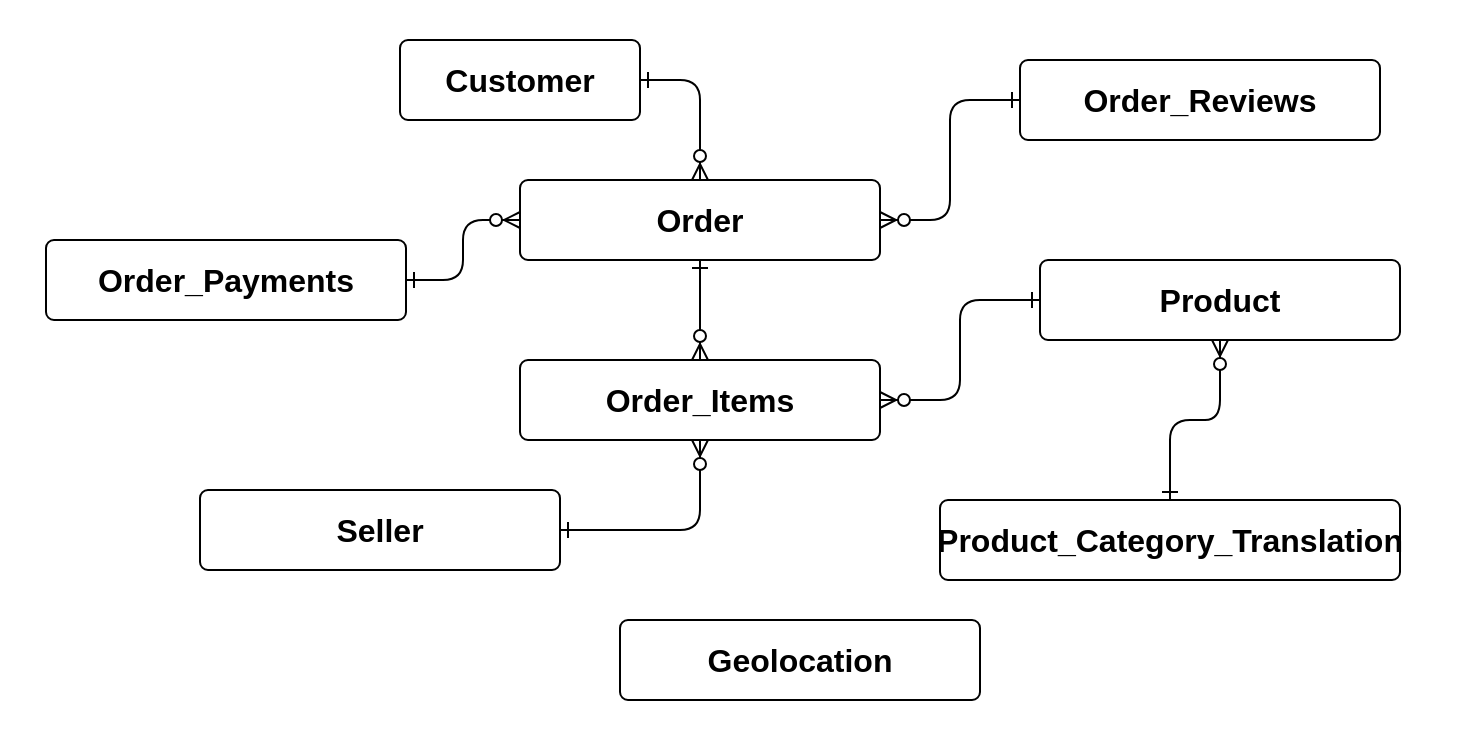 <mxfile version="15.1.0" type="device"><diagram id="R2lEEEUBdFMjLlhIrx00" name="Page-1"><mxGraphModel dx="1422" dy="729" grid="1" gridSize="10" guides="1" tooltips="1" connect="1" arrows="1" fold="1" page="1" pageScale="1" pageWidth="850" pageHeight="1100" math="0" shadow="0" extFonts="Permanent Marker^https://fonts.googleapis.com/css?family=Permanent+Marker"><root><mxCell id="0"/><mxCell id="1" parent="0"/><mxCell id="Y2FGiJBvkUtvbV-sZPS4-1" value="" style="rounded=0;whiteSpace=wrap;html=1;strokeColor=none;" parent="1" vertex="1"><mxGeometry x="60" y="80" width="730" height="370" as="geometry"/></mxCell><mxCell id="3jZWhTN_z5iPmGa9BHs_-29" style="edgeStyle=orthogonalEdgeStyle;rounded=1;orthogonalLoop=1;jettySize=auto;html=1;startArrow=ERone;startFill=0;endArrow=ERzeroToMany;endFill=1;exitX=0.5;exitY=0;exitDx=0;exitDy=0;" parent="1" source="3jZWhTN_z5iPmGa9BHs_-26" target="3jZWhTN_z5iPmGa9BHs_-20" edge="1"><mxGeometry relative="1" as="geometry"/></mxCell><mxCell id="3jZWhTN_z5iPmGa9BHs_-18" value="&lt;b&gt;&lt;span lang=&quot;FR&quot; style=&quot;font-size: 12.0pt ; line-height: 107% ; font-family: &amp;#34;calibri&amp;#34; , sans-serif&quot;&gt;Customer&lt;br&gt;&lt;/span&gt;&lt;/b&gt;" style="rounded=1;arcSize=10;whiteSpace=wrap;html=1;align=center;" parent="1" vertex="1"><mxGeometry x="260" y="100" width="120" height="40" as="geometry"/></mxCell><mxCell id="3jZWhTN_z5iPmGa9BHs_-20" value="&lt;b&gt;&lt;span lang=&quot;FR&quot; style=&quot;font-size: 12.0pt ; line-height: 107% ; font-family: &amp;#34;calibri&amp;#34; , sans-serif&quot;&gt;Product&lt;/span&gt;&lt;/b&gt;" style="rounded=1;arcSize=10;whiteSpace=wrap;html=1;align=center;" parent="1" vertex="1"><mxGeometry x="580" y="210" width="180" height="40" as="geometry"/></mxCell><mxCell id="3jZWhTN_z5iPmGa9BHs_-25" value="&lt;b&gt;&lt;span lang=&quot;FR&quot; style=&quot;font-size: 12.0pt ; line-height: 107% ; font-family: &amp;#34;calibri&amp;#34; , sans-serif&quot;&gt;Seller&lt;/span&gt;&lt;/b&gt;" style="rounded=1;arcSize=10;whiteSpace=wrap;html=1;align=center;" parent="1" vertex="1"><mxGeometry x="160" y="325" width="180" height="40" as="geometry"/></mxCell><mxCell id="3jZWhTN_z5iPmGa9BHs_-26" value="&lt;b&gt;&lt;span lang=&quot;FR&quot; style=&quot;font-size: 12.0pt ; line-height: 107% ; font-family: &amp;#34;calibri&amp;#34; , sans-serif&quot;&gt;Product_Category_Translation&lt;/span&gt;&lt;/b&gt;" style="rounded=1;arcSize=10;whiteSpace=wrap;html=1;align=center;" parent="1" vertex="1"><mxGeometry x="530" y="330" width="230" height="40" as="geometry"/></mxCell><mxCell id="L64bQChpCVJ5LZyvjm6y-1" value="&lt;b&gt;&lt;span lang=&quot;FR&quot; style=&quot;font-size: 12.0pt ; line-height: 107% ; font-family: &amp;#34;calibri&amp;#34; , sans-serif&quot;&gt;Order&lt;/span&gt;&lt;/b&gt;" style="rounded=1;arcSize=10;whiteSpace=wrap;html=1;align=center;" vertex="1" parent="1"><mxGeometry x="320" y="170" width="180" height="40" as="geometry"/></mxCell><mxCell id="L64bQChpCVJ5LZyvjm6y-3" value="&lt;b&gt;&lt;span lang=&quot;FR&quot; style=&quot;font-size: 12.0pt ; line-height: 107% ; font-family: &amp;#34;calibri&amp;#34; , sans-serif&quot;&gt;Order_Items&lt;/span&gt;&lt;/b&gt;" style="rounded=1;arcSize=10;whiteSpace=wrap;html=1;align=center;" vertex="1" parent="1"><mxGeometry x="320" y="260" width="180" height="40" as="geometry"/></mxCell><mxCell id="L64bQChpCVJ5LZyvjm6y-4" style="edgeStyle=orthogonalEdgeStyle;rounded=1;orthogonalLoop=1;jettySize=auto;html=1;startArrow=ERone;startFill=0;endArrow=ERzeroToMany;endFill=1;entryX=1;entryY=0.5;entryDx=0;entryDy=0;exitX=0;exitY=0.5;exitDx=0;exitDy=0;" edge="1" parent="1" source="3jZWhTN_z5iPmGa9BHs_-20" target="L64bQChpCVJ5LZyvjm6y-3"><mxGeometry relative="1" as="geometry"><mxPoint x="503" y="379" as="sourcePoint"/><mxPoint x="373" y="370" as="targetPoint"/></mxGeometry></mxCell><mxCell id="L64bQChpCVJ5LZyvjm6y-5" style="edgeStyle=orthogonalEdgeStyle;rounded=1;orthogonalLoop=1;jettySize=auto;html=1;startArrow=ERone;startFill=0;endArrow=ERzeroToMany;endFill=1;exitX=0.5;exitY=1;exitDx=0;exitDy=0;entryX=0.5;entryY=0;entryDx=0;entryDy=0;" edge="1" parent="1" source="L64bQChpCVJ5LZyvjm6y-1" target="L64bQChpCVJ5LZyvjm6y-3"><mxGeometry relative="1" as="geometry"><mxPoint x="287.06" y="299" as="sourcePoint"/><mxPoint x="283" y="390" as="targetPoint"/></mxGeometry></mxCell><mxCell id="L64bQChpCVJ5LZyvjm6y-7" style="edgeStyle=orthogonalEdgeStyle;rounded=1;orthogonalLoop=1;jettySize=auto;html=1;startArrow=ERone;startFill=0;endArrow=ERzeroToMany;endFill=1;exitX=1;exitY=0.5;exitDx=0;exitDy=0;" edge="1" parent="1" source="3jZWhTN_z5iPmGa9BHs_-18" target="L64bQChpCVJ5LZyvjm6y-1"><mxGeometry relative="1" as="geometry"><mxPoint x="328" y="220" as="sourcePoint"/><mxPoint x="373" y="320" as="targetPoint"/></mxGeometry></mxCell><mxCell id="L64bQChpCVJ5LZyvjm6y-8" style="edgeStyle=orthogonalEdgeStyle;rounded=1;orthogonalLoop=1;jettySize=auto;html=1;startArrow=ERone;startFill=0;endArrow=ERzeroToMany;endFill=1;exitX=1;exitY=0.5;exitDx=0;exitDy=0;" edge="1" parent="1" source="3jZWhTN_z5iPmGa9BHs_-25" target="L64bQChpCVJ5LZyvjm6y-3"><mxGeometry relative="1" as="geometry"><mxPoint x="318" y="270" as="sourcePoint"/><mxPoint x="353" y="400" as="targetPoint"/></mxGeometry></mxCell><mxCell id="L64bQChpCVJ5LZyvjm6y-9" value="&lt;b&gt;&lt;span lang=&quot;FR&quot; style=&quot;font-size: 12.0pt ; line-height: 107% ; font-family: &amp;#34;calibri&amp;#34; , sans-serif&quot;&gt;Order_Payments&lt;br&gt;&lt;/span&gt;&lt;/b&gt;" style="rounded=1;arcSize=10;whiteSpace=wrap;html=1;align=center;" vertex="1" parent="1"><mxGeometry x="83" y="200" width="180" height="40" as="geometry"/></mxCell><mxCell id="L64bQChpCVJ5LZyvjm6y-10" style="edgeStyle=orthogonalEdgeStyle;rounded=1;orthogonalLoop=1;jettySize=auto;html=1;startArrow=ERone;startFill=0;endArrow=ERzeroToMany;endFill=1;entryX=0;entryY=0.5;entryDx=0;entryDy=0;" edge="1" parent="1" source="L64bQChpCVJ5LZyvjm6y-9" target="L64bQChpCVJ5LZyvjm6y-1"><mxGeometry relative="1" as="geometry"><mxPoint x="383" y="100" as="sourcePoint"/><mxPoint x="443" y="180" as="targetPoint"/></mxGeometry></mxCell><mxCell id="L64bQChpCVJ5LZyvjm6y-11" value="&lt;b&gt;&lt;span lang=&quot;FR&quot; style=&quot;font-size: 12.0pt ; line-height: 107% ; font-family: &amp;#34;calibri&amp;#34; , sans-serif&quot;&gt;Order_Reviews&lt;br&gt;&lt;/span&gt;&lt;/b&gt;" style="rounded=1;arcSize=10;whiteSpace=wrap;html=1;align=center;" vertex="1" parent="1"><mxGeometry x="570" y="110" width="180" height="40" as="geometry"/></mxCell><mxCell id="L64bQChpCVJ5LZyvjm6y-12" style="edgeStyle=orthogonalEdgeStyle;rounded=1;orthogonalLoop=1;jettySize=auto;html=1;startArrow=ERone;startFill=0;endArrow=ERzeroToMany;endFill=1;entryX=1;entryY=0.5;entryDx=0;entryDy=0;" edge="1" parent="1" source="L64bQChpCVJ5LZyvjm6y-11" target="L64bQChpCVJ5LZyvjm6y-1"><mxGeometry relative="1" as="geometry"><mxPoint x="383" y="100" as="sourcePoint"/><mxPoint x="443" y="180" as="targetPoint"/></mxGeometry></mxCell><mxCell id="L64bQChpCVJ5LZyvjm6y-13" value="&lt;b&gt;&lt;span lang=&quot;FR&quot; style=&quot;font-size: 12.0pt ; line-height: 107% ; font-family: &amp;#34;calibri&amp;#34; , sans-serif&quot;&gt;Geolocation&lt;br&gt;&lt;/span&gt;&lt;/b&gt;" style="rounded=1;arcSize=10;whiteSpace=wrap;html=1;align=center;" vertex="1" parent="1"><mxGeometry x="370" y="390" width="180" height="40" as="geometry"/></mxCell></root></mxGraphModel></diagram></mxfile>